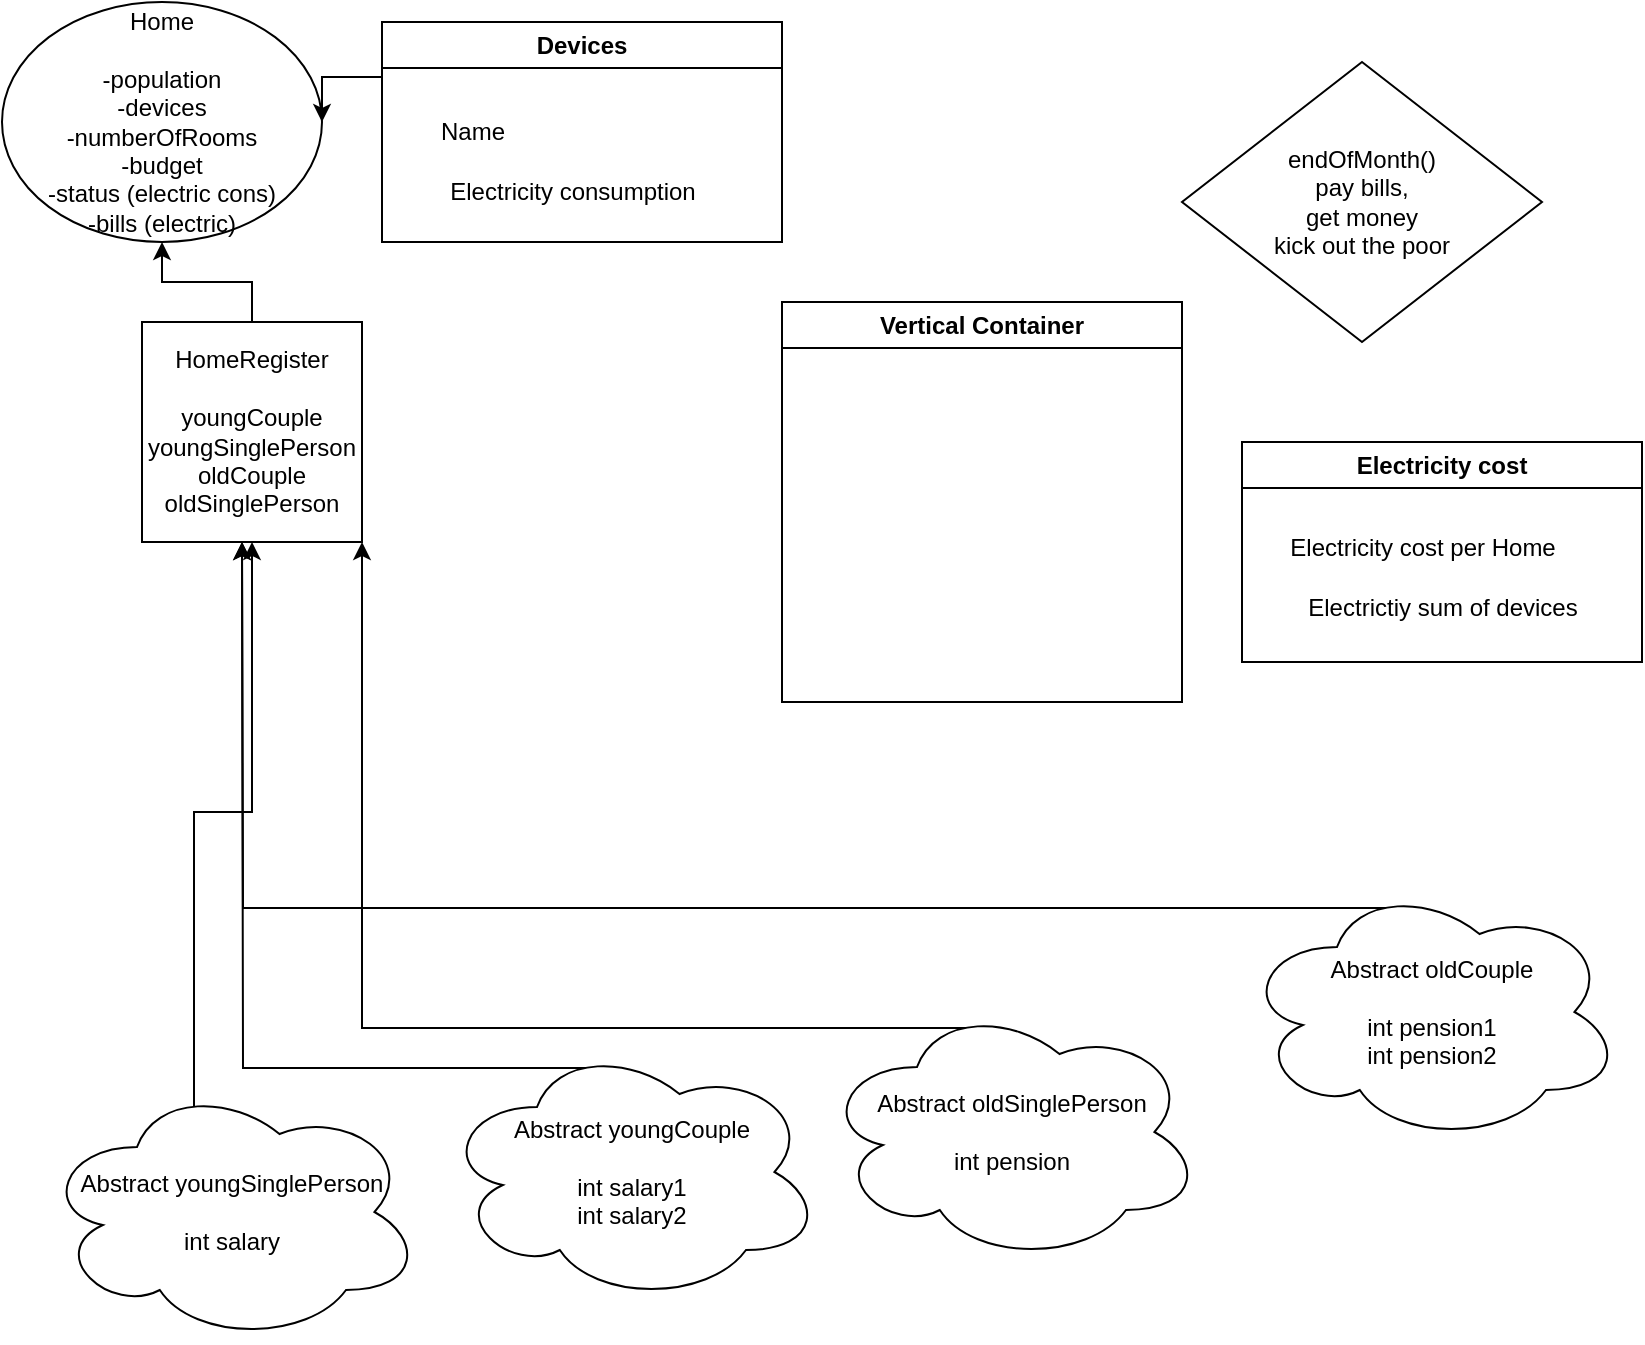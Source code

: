 <mxfile version="22.1.11" type="github">
  <diagram name="Page-1" id="JakNetywRGzXVHfu_kaK">
    <mxGraphModel dx="2099" dy="827" grid="1" gridSize="10" guides="1" tooltips="1" connect="1" arrows="1" fold="1" page="1" pageScale="1" pageWidth="827" pageHeight="1169" math="0" shadow="0">
      <root>
        <mxCell id="0" />
        <mxCell id="1" parent="0" />
        <mxCell id="1lMt6eo6NQOrv_nqaNE4-30" style="edgeStyle=orthogonalEdgeStyle;rounded=0;orthogonalLoop=1;jettySize=auto;html=1;exitX=0.5;exitY=0;exitDx=0;exitDy=0;entryX=0.5;entryY=1;entryDx=0;entryDy=0;" edge="1" parent="1" source="1lMt6eo6NQOrv_nqaNE4-1" target="1lMt6eo6NQOrv_nqaNE4-2">
          <mxGeometry relative="1" as="geometry" />
        </mxCell>
        <mxCell id="1lMt6eo6NQOrv_nqaNE4-1" value="HomeRegister&lt;br&gt;&lt;br&gt;youngCouple&lt;br&gt;youngSinglePerson&lt;br&gt;oldCouple&lt;br&gt;oldSinglePerson" style="whiteSpace=wrap;html=1;aspect=fixed;" vertex="1" parent="1">
          <mxGeometry x="50" y="200" width="110" height="110" as="geometry" />
        </mxCell>
        <mxCell id="1lMt6eo6NQOrv_nqaNE4-2" value="Home&lt;br&gt;&lt;br&gt;-population&lt;br&gt;-devices&lt;br&gt;-numberOfRooms&lt;br&gt;-budget&lt;br&gt;-status (electric cons)&lt;br&gt;-bills (electric)" style="ellipse;whiteSpace=wrap;html=1;" vertex="1" parent="1">
          <mxGeometry x="-20" y="40" width="160" height="120" as="geometry" />
        </mxCell>
        <mxCell id="1lMt6eo6NQOrv_nqaNE4-31" style="edgeStyle=orthogonalEdgeStyle;rounded=0;orthogonalLoop=1;jettySize=auto;html=1;exitX=0;exitY=0.25;exitDx=0;exitDy=0;entryX=1;entryY=0.5;entryDx=0;entryDy=0;" edge="1" parent="1" source="1lMt6eo6NQOrv_nqaNE4-5" target="1lMt6eo6NQOrv_nqaNE4-2">
          <mxGeometry relative="1" as="geometry" />
        </mxCell>
        <mxCell id="1lMt6eo6NQOrv_nqaNE4-5" value="Devices&lt;br&gt;" style="swimlane;whiteSpace=wrap;html=1;" vertex="1" parent="1">
          <mxGeometry x="170" y="50" width="200" height="110" as="geometry" />
        </mxCell>
        <mxCell id="1lMt6eo6NQOrv_nqaNE4-6" value="Name" style="text;html=1;align=center;verticalAlign=middle;resizable=0;points=[];autosize=1;strokeColor=none;fillColor=none;" vertex="1" parent="1lMt6eo6NQOrv_nqaNE4-5">
          <mxGeometry x="15" y="40" width="60" height="30" as="geometry" />
        </mxCell>
        <mxCell id="1lMt6eo6NQOrv_nqaNE4-7" value="Electricity consumption" style="text;html=1;align=center;verticalAlign=middle;resizable=0;points=[];autosize=1;strokeColor=none;fillColor=none;" vertex="1" parent="1lMt6eo6NQOrv_nqaNE4-5">
          <mxGeometry x="20" y="70" width="150" height="30" as="geometry" />
        </mxCell>
        <mxCell id="1lMt6eo6NQOrv_nqaNE4-12" value="Vertical Container" style="swimlane;whiteSpace=wrap;html=1;" vertex="1" parent="1">
          <mxGeometry x="370" y="190" width="200" height="200" as="geometry" />
        </mxCell>
        <mxCell id="1lMt6eo6NQOrv_nqaNE4-13" value="Electricity cost" style="swimlane;whiteSpace=wrap;html=1;startSize=23;" vertex="1" parent="1">
          <mxGeometry x="600" y="260" width="200" height="110" as="geometry" />
        </mxCell>
        <mxCell id="1lMt6eo6NQOrv_nqaNE4-14" value="Electricity cost per Home" style="text;html=1;align=center;verticalAlign=middle;resizable=0;points=[];autosize=1;strokeColor=none;fillColor=none;" vertex="1" parent="1lMt6eo6NQOrv_nqaNE4-13">
          <mxGeometry x="10" y="38" width="160" height="30" as="geometry" />
        </mxCell>
        <mxCell id="1lMt6eo6NQOrv_nqaNE4-15" value="Electrictiy sum of devices" style="text;html=1;align=center;verticalAlign=middle;resizable=0;points=[];autosize=1;strokeColor=none;fillColor=none;" vertex="1" parent="1lMt6eo6NQOrv_nqaNE4-13">
          <mxGeometry x="20" y="68" width="160" height="30" as="geometry" />
        </mxCell>
        <mxCell id="1lMt6eo6NQOrv_nqaNE4-16" value="endOfMonth()&lt;br&gt;pay bills,&lt;br&gt;get money&lt;br&gt;kick out the poor" style="rhombus;whiteSpace=wrap;html=1;" vertex="1" parent="1">
          <mxGeometry x="570" y="70" width="180" height="140" as="geometry" />
        </mxCell>
        <mxCell id="1lMt6eo6NQOrv_nqaNE4-24" style="edgeStyle=orthogonalEdgeStyle;rounded=0;orthogonalLoop=1;jettySize=auto;html=1;exitX=0.4;exitY=0.1;exitDx=0;exitDy=0;exitPerimeter=0;entryX=0.5;entryY=1;entryDx=0;entryDy=0;" edge="1" parent="1" source="1lMt6eo6NQOrv_nqaNE4-18" target="1lMt6eo6NQOrv_nqaNE4-1">
          <mxGeometry relative="1" as="geometry" />
        </mxCell>
        <mxCell id="1lMt6eo6NQOrv_nqaNE4-18" value="Abstract youngSinglePerson&lt;br&gt;&lt;br&gt;int salary" style="ellipse;shape=cloud;whiteSpace=wrap;html=1;" vertex="1" parent="1">
          <mxGeometry y="580" width="190" height="130" as="geometry" />
        </mxCell>
        <mxCell id="1lMt6eo6NQOrv_nqaNE4-25" style="edgeStyle=orthogonalEdgeStyle;rounded=0;orthogonalLoop=1;jettySize=auto;html=1;exitX=0.4;exitY=0.1;exitDx=0;exitDy=0;exitPerimeter=0;" edge="1" parent="1" source="1lMt6eo6NQOrv_nqaNE4-19">
          <mxGeometry relative="1" as="geometry">
            <mxPoint x="100" y="310" as="targetPoint" />
          </mxGeometry>
        </mxCell>
        <mxCell id="1lMt6eo6NQOrv_nqaNE4-19" value="Abstract youngCouple&lt;br&gt;&lt;br&gt;int salary1&lt;br&gt;int salary2" style="ellipse;shape=cloud;whiteSpace=wrap;html=1;" vertex="1" parent="1">
          <mxGeometry x="200" y="560" width="190" height="130" as="geometry" />
        </mxCell>
        <mxCell id="1lMt6eo6NQOrv_nqaNE4-28" style="edgeStyle=orthogonalEdgeStyle;rounded=0;orthogonalLoop=1;jettySize=auto;html=1;exitX=0.4;exitY=0.1;exitDx=0;exitDy=0;exitPerimeter=0;entryX=1;entryY=1;entryDx=0;entryDy=0;" edge="1" parent="1" source="1lMt6eo6NQOrv_nqaNE4-20" target="1lMt6eo6NQOrv_nqaNE4-1">
          <mxGeometry relative="1" as="geometry" />
        </mxCell>
        <mxCell id="1lMt6eo6NQOrv_nqaNE4-20" value="Abstract oldSinglePerson&lt;br&gt;&lt;br&gt;int pension" style="ellipse;shape=cloud;whiteSpace=wrap;html=1;" vertex="1" parent="1">
          <mxGeometry x="390" y="540" width="190" height="130" as="geometry" />
        </mxCell>
        <mxCell id="1lMt6eo6NQOrv_nqaNE4-27" style="edgeStyle=orthogonalEdgeStyle;rounded=0;orthogonalLoop=1;jettySize=auto;html=1;exitX=0.4;exitY=0.1;exitDx=0;exitDy=0;exitPerimeter=0;" edge="1" parent="1" source="1lMt6eo6NQOrv_nqaNE4-21">
          <mxGeometry relative="1" as="geometry">
            <mxPoint x="100" y="310" as="targetPoint" />
          </mxGeometry>
        </mxCell>
        <mxCell id="1lMt6eo6NQOrv_nqaNE4-21" value="Abstract oldCouple&lt;br&gt;&lt;br&gt;int pension1&lt;br&gt;int pension2" style="ellipse;shape=cloud;whiteSpace=wrap;html=1;" vertex="1" parent="1">
          <mxGeometry x="600" y="480" width="190" height="130" as="geometry" />
        </mxCell>
      </root>
    </mxGraphModel>
  </diagram>
</mxfile>
